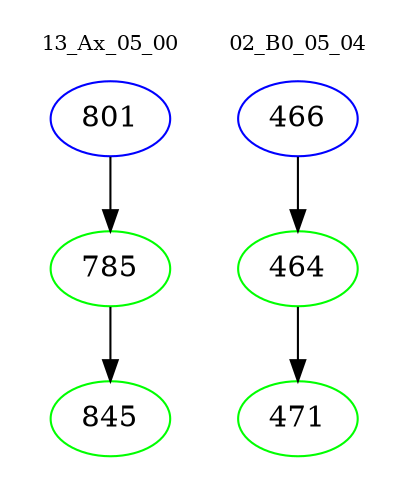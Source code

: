 digraph{
subgraph cluster_0 {
color = white
label = "13_Ax_05_00";
fontsize=10;
T0_801 [label="801", color="blue"]
T0_801 -> T0_785 [color="black"]
T0_785 [label="785", color="green"]
T0_785 -> T0_845 [color="black"]
T0_845 [label="845", color="green"]
}
subgraph cluster_1 {
color = white
label = "02_B0_05_04";
fontsize=10;
T1_466 [label="466", color="blue"]
T1_466 -> T1_464 [color="black"]
T1_464 [label="464", color="green"]
T1_464 -> T1_471 [color="black"]
T1_471 [label="471", color="green"]
}
}
